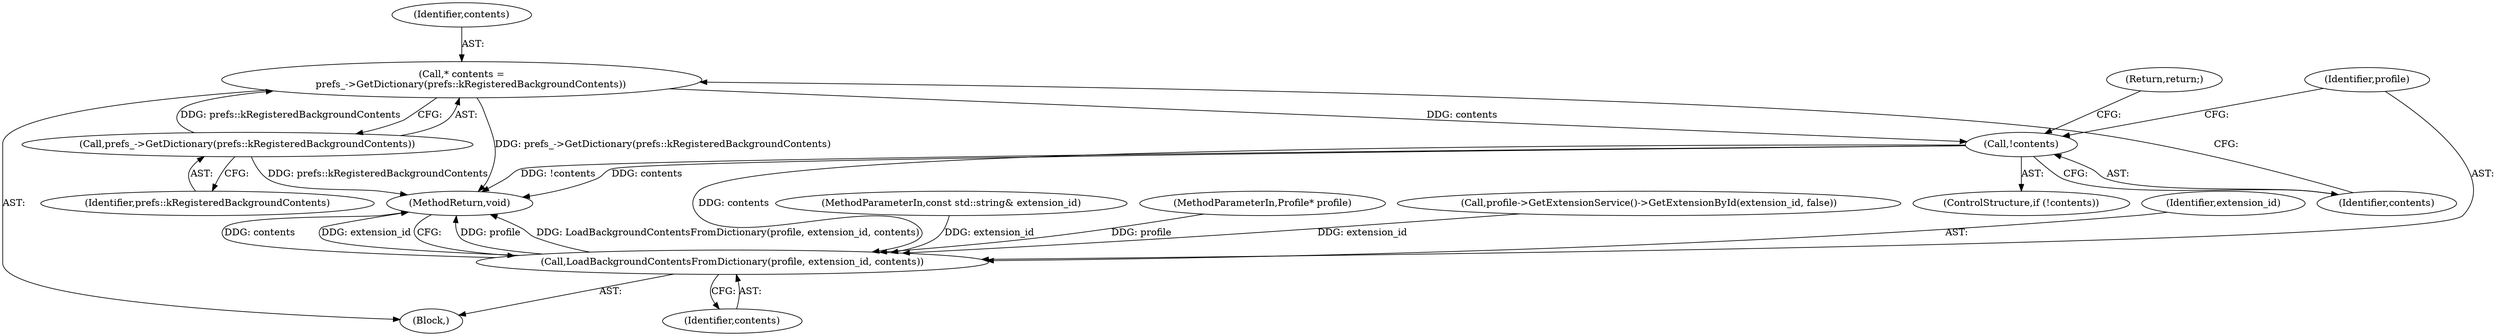 digraph "0_Chrome_a03d4448faf2c40f4ef444a88cb9aace5b98e8c4_0@pointer" {
"1000133" [label="(Call,* contents =\n      prefs_->GetDictionary(prefs::kRegisteredBackgroundContents))"];
"1000135" [label="(Call,prefs_->GetDictionary(prefs::kRegisteredBackgroundContents))"];
"1000138" [label="(Call,!contents)"];
"1000141" [label="(Call,LoadBackgroundContentsFromDictionary(profile, extension_id, contents))"];
"1000136" [label="(Identifier,prefs::kRegisteredBackgroundContents)"];
"1000133" [label="(Call,* contents =\n      prefs_->GetDictionary(prefs::kRegisteredBackgroundContents))"];
"1000137" [label="(ControlStructure,if (!contents))"];
"1000102" [label="(MethodParameterIn,const std::string& extension_id)"];
"1000103" [label="(Block,)"];
"1000134" [label="(Identifier,contents)"];
"1000139" [label="(Identifier,contents)"];
"1000138" [label="(Call,!contents)"];
"1000101" [label="(MethodParameterIn,Profile* profile)"];
"1000145" [label="(MethodReturn,void)"];
"1000107" [label="(Call,profile->GetExtensionService()->GetExtensionById(extension_id, false))"];
"1000135" [label="(Call,prefs_->GetDictionary(prefs::kRegisteredBackgroundContents))"];
"1000141" [label="(Call,LoadBackgroundContentsFromDictionary(profile, extension_id, contents))"];
"1000144" [label="(Identifier,contents)"];
"1000140" [label="(Return,return;)"];
"1000142" [label="(Identifier,profile)"];
"1000143" [label="(Identifier,extension_id)"];
"1000133" -> "1000103"  [label="AST: "];
"1000133" -> "1000135"  [label="CFG: "];
"1000134" -> "1000133"  [label="AST: "];
"1000135" -> "1000133"  [label="AST: "];
"1000139" -> "1000133"  [label="CFG: "];
"1000133" -> "1000145"  [label="DDG: prefs_->GetDictionary(prefs::kRegisteredBackgroundContents)"];
"1000135" -> "1000133"  [label="DDG: prefs::kRegisteredBackgroundContents"];
"1000133" -> "1000138"  [label="DDG: contents"];
"1000135" -> "1000136"  [label="CFG: "];
"1000136" -> "1000135"  [label="AST: "];
"1000135" -> "1000145"  [label="DDG: prefs::kRegisteredBackgroundContents"];
"1000138" -> "1000137"  [label="AST: "];
"1000138" -> "1000139"  [label="CFG: "];
"1000139" -> "1000138"  [label="AST: "];
"1000140" -> "1000138"  [label="CFG: "];
"1000142" -> "1000138"  [label="CFG: "];
"1000138" -> "1000145"  [label="DDG: !contents"];
"1000138" -> "1000145"  [label="DDG: contents"];
"1000138" -> "1000141"  [label="DDG: contents"];
"1000141" -> "1000103"  [label="AST: "];
"1000141" -> "1000144"  [label="CFG: "];
"1000142" -> "1000141"  [label="AST: "];
"1000143" -> "1000141"  [label="AST: "];
"1000144" -> "1000141"  [label="AST: "];
"1000145" -> "1000141"  [label="CFG: "];
"1000141" -> "1000145"  [label="DDG: profile"];
"1000141" -> "1000145"  [label="DDG: LoadBackgroundContentsFromDictionary(profile, extension_id, contents)"];
"1000141" -> "1000145"  [label="DDG: contents"];
"1000141" -> "1000145"  [label="DDG: extension_id"];
"1000101" -> "1000141"  [label="DDG: profile"];
"1000107" -> "1000141"  [label="DDG: extension_id"];
"1000102" -> "1000141"  [label="DDG: extension_id"];
}
